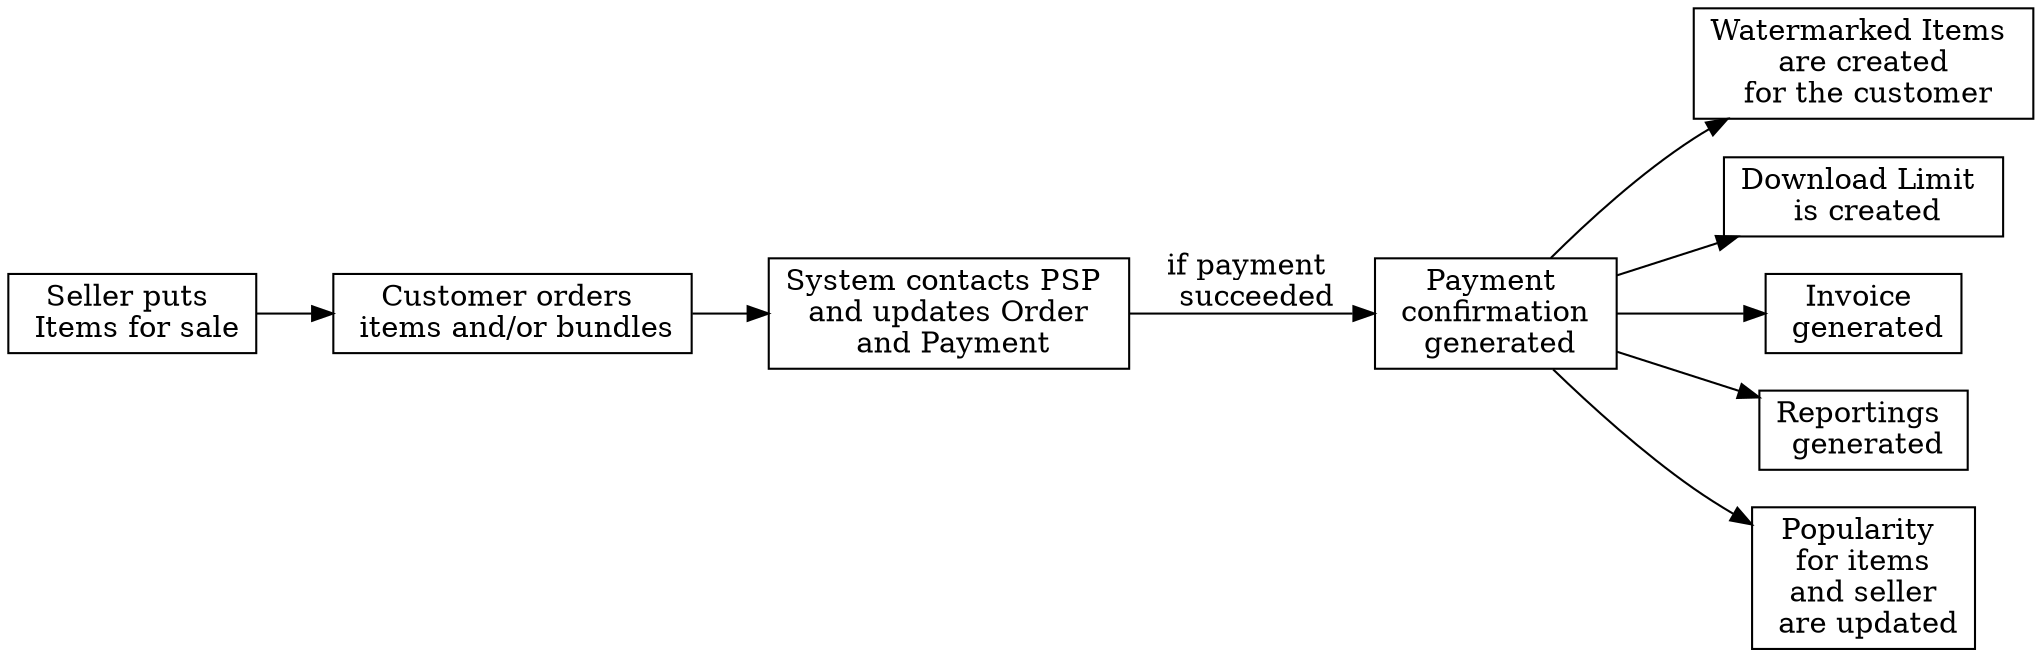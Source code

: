 digraph Operations {
    rankdir="LR"
    node [shape=box]
    
    
    A [label="Seller puts \n Items for sale"];
    B [label="Customer orders \n items and/or bundles"];
    C [label="System contacts PSP \n and updates Order \n and Payment"];
    D [label="Payment \n confirmation \n generated"];
    
    E [label="Watermarked Items \n are created \n for the customer"];
    F1 [label="Download Limit \n is created"];
    
    F2 [label="Invoice \n generated"];
    F3 [label="Reportings \n generated"];
    F4 [label="Popularity \n for items \n and seller \n are updated"];

    A -> B;
    B -> C;
    C -> D [label="if payment \n succeeded"];
    D -> E;
    
    D -> F1;       
    D -> F2;   
    D -> F3;
    D -> F4;
}
